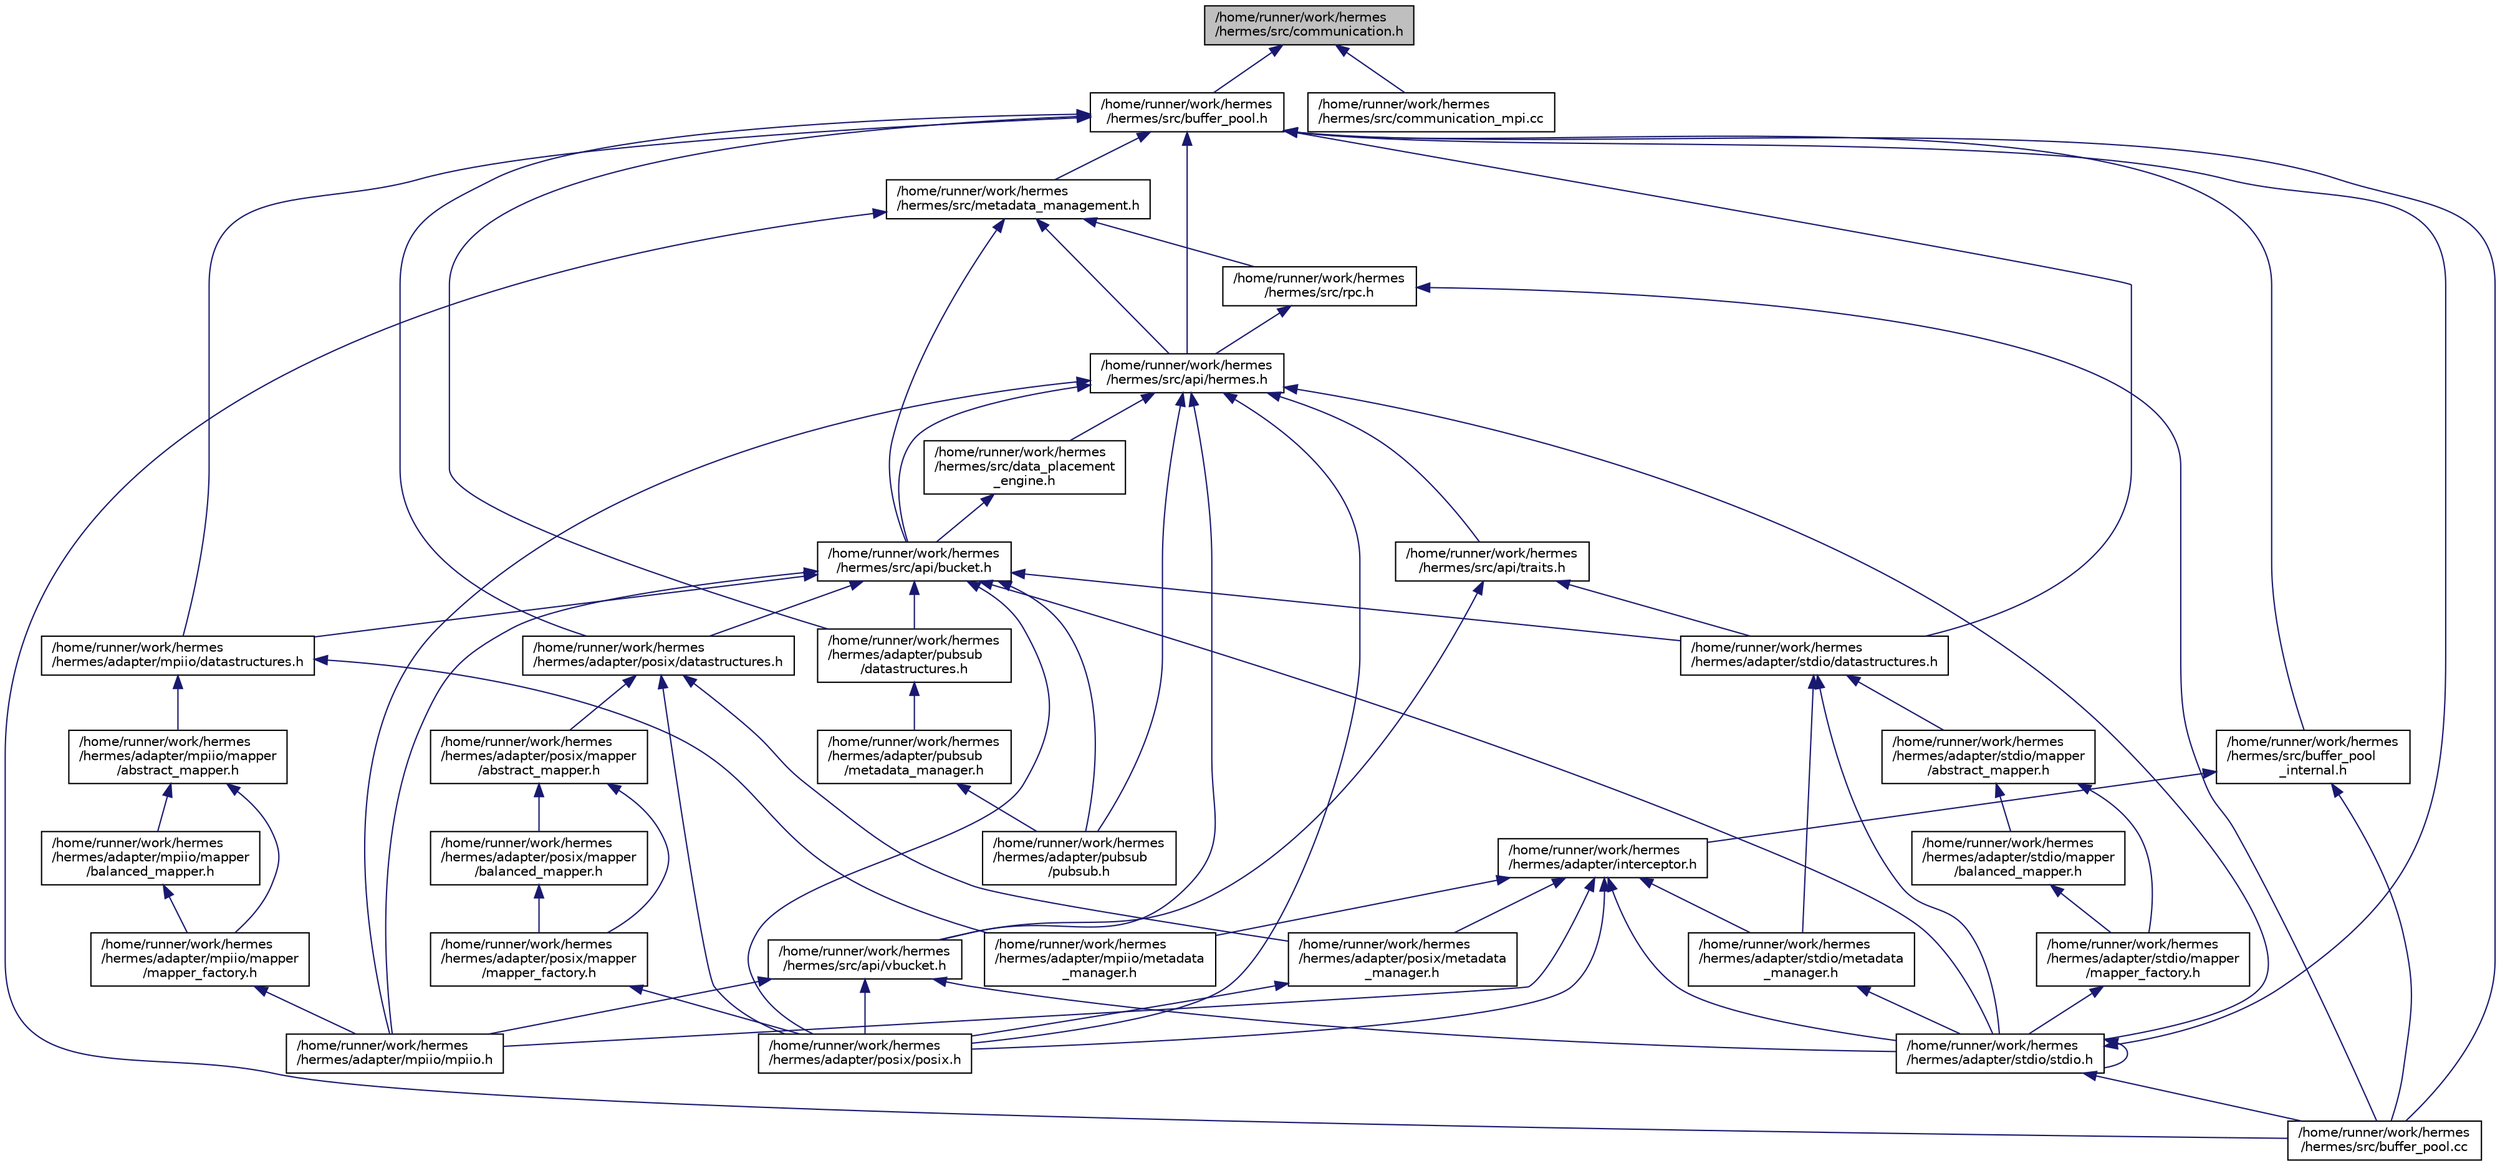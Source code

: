 digraph "/home/runner/work/hermes/hermes/src/communication.h"
{
 // LATEX_PDF_SIZE
  edge [fontname="Helvetica",fontsize="10",labelfontname="Helvetica",labelfontsize="10"];
  node [fontname="Helvetica",fontsize="10",shape=record];
  Node1 [label="/home/runner/work/hermes\l/hermes/src/communication.h",height=0.2,width=0.4,color="black", fillcolor="grey75", style="filled", fontcolor="black",tooltip=" "];
  Node1 -> Node2 [dir="back",color="midnightblue",fontsize="10",style="solid",fontname="Helvetica"];
  Node2 [label="/home/runner/work/hermes\l/hermes/src/buffer_pool.h",height=0.2,width=0.4,color="black", fillcolor="white", style="filled",URL="$buffer__pool_8h.html",tooltip=" "];
  Node2 -> Node3 [dir="back",color="midnightblue",fontsize="10",style="solid",fontname="Helvetica"];
  Node3 [label="/home/runner/work/hermes\l/hermes/adapter/mpiio/datastructures.h",height=0.2,width=0.4,color="black", fillcolor="white", style="filled",URL="$mpiio_2datastructures_8h_source.html",tooltip=" "];
  Node3 -> Node4 [dir="back",color="midnightblue",fontsize="10",style="solid",fontname="Helvetica"];
  Node4 [label="/home/runner/work/hermes\l/hermes/adapter/mpiio/mapper\l/abstract_mapper.h",height=0.2,width=0.4,color="black", fillcolor="white", style="filled",URL="$mpiio_2mapper_2abstract__mapper_8h_source.html",tooltip=" "];
  Node4 -> Node5 [dir="back",color="midnightblue",fontsize="10",style="solid",fontname="Helvetica"];
  Node5 [label="/home/runner/work/hermes\l/hermes/adapter/mpiio/mapper\l/balanced_mapper.h",height=0.2,width=0.4,color="black", fillcolor="white", style="filled",URL="$mpiio_2mapper_2balanced__mapper_8h_source.html",tooltip=" "];
  Node5 -> Node6 [dir="back",color="midnightblue",fontsize="10",style="solid",fontname="Helvetica"];
  Node6 [label="/home/runner/work/hermes\l/hermes/adapter/mpiio/mapper\l/mapper_factory.h",height=0.2,width=0.4,color="black", fillcolor="white", style="filled",URL="$mpiio_2mapper_2mapper__factory_8h_source.html",tooltip=" "];
  Node6 -> Node7 [dir="back",color="midnightblue",fontsize="10",style="solid",fontname="Helvetica"];
  Node7 [label="/home/runner/work/hermes\l/hermes/adapter/mpiio/mpiio.h",height=0.2,width=0.4,color="black", fillcolor="white", style="filled",URL="$mpiio_8h_source.html",tooltip=" "];
  Node4 -> Node6 [dir="back",color="midnightblue",fontsize="10",style="solid",fontname="Helvetica"];
  Node3 -> Node8 [dir="back",color="midnightblue",fontsize="10",style="solid",fontname="Helvetica"];
  Node8 [label="/home/runner/work/hermes\l/hermes/adapter/mpiio/metadata\l_manager.h",height=0.2,width=0.4,color="black", fillcolor="white", style="filled",URL="$mpiio_2metadata__manager_8h_source.html",tooltip=" "];
  Node2 -> Node9 [dir="back",color="midnightblue",fontsize="10",style="solid",fontname="Helvetica"];
  Node9 [label="/home/runner/work/hermes\l/hermes/adapter/posix/datastructures.h",height=0.2,width=0.4,color="black", fillcolor="white", style="filled",URL="$posix_2datastructures_8h_source.html",tooltip=" "];
  Node9 -> Node10 [dir="back",color="midnightblue",fontsize="10",style="solid",fontname="Helvetica"];
  Node10 [label="/home/runner/work/hermes\l/hermes/adapter/posix/mapper\l/abstract_mapper.h",height=0.2,width=0.4,color="black", fillcolor="white", style="filled",URL="$posix_2mapper_2abstract__mapper_8h_source.html",tooltip=" "];
  Node10 -> Node11 [dir="back",color="midnightblue",fontsize="10",style="solid",fontname="Helvetica"];
  Node11 [label="/home/runner/work/hermes\l/hermes/adapter/posix/mapper\l/balanced_mapper.h",height=0.2,width=0.4,color="black", fillcolor="white", style="filled",URL="$posix_2mapper_2balanced__mapper_8h_source.html",tooltip=" "];
  Node11 -> Node12 [dir="back",color="midnightblue",fontsize="10",style="solid",fontname="Helvetica"];
  Node12 [label="/home/runner/work/hermes\l/hermes/adapter/posix/mapper\l/mapper_factory.h",height=0.2,width=0.4,color="black", fillcolor="white", style="filled",URL="$posix_2mapper_2mapper__factory_8h_source.html",tooltip=" "];
  Node12 -> Node13 [dir="back",color="midnightblue",fontsize="10",style="solid",fontname="Helvetica"];
  Node13 [label="/home/runner/work/hermes\l/hermes/adapter/posix/posix.h",height=0.2,width=0.4,color="black", fillcolor="white", style="filled",URL="$posix_8h_source.html",tooltip=" "];
  Node10 -> Node12 [dir="back",color="midnightblue",fontsize="10",style="solid",fontname="Helvetica"];
  Node9 -> Node14 [dir="back",color="midnightblue",fontsize="10",style="solid",fontname="Helvetica"];
  Node14 [label="/home/runner/work/hermes\l/hermes/adapter/posix/metadata\l_manager.h",height=0.2,width=0.4,color="black", fillcolor="white", style="filled",URL="$posix_2metadata__manager_8h_source.html",tooltip=" "];
  Node14 -> Node13 [dir="back",color="midnightblue",fontsize="10",style="solid",fontname="Helvetica"];
  Node9 -> Node13 [dir="back",color="midnightblue",fontsize="10",style="solid",fontname="Helvetica"];
  Node2 -> Node15 [dir="back",color="midnightblue",fontsize="10",style="solid",fontname="Helvetica"];
  Node15 [label="/home/runner/work/hermes\l/hermes/adapter/pubsub\l/datastructures.h",height=0.2,width=0.4,color="black", fillcolor="white", style="filled",URL="$pubsub_2datastructures_8h_source.html",tooltip=" "];
  Node15 -> Node16 [dir="back",color="midnightblue",fontsize="10",style="solid",fontname="Helvetica"];
  Node16 [label="/home/runner/work/hermes\l/hermes/adapter/pubsub\l/metadata_manager.h",height=0.2,width=0.4,color="black", fillcolor="white", style="filled",URL="$pubsub_2metadata__manager_8h_source.html",tooltip=" "];
  Node16 -> Node17 [dir="back",color="midnightblue",fontsize="10",style="solid",fontname="Helvetica"];
  Node17 [label="/home/runner/work/hermes\l/hermes/adapter/pubsub\l/pubsub.h",height=0.2,width=0.4,color="black", fillcolor="white", style="filled",URL="$pubsub_8h_source.html",tooltip=" "];
  Node2 -> Node18 [dir="back",color="midnightblue",fontsize="10",style="solid",fontname="Helvetica"];
  Node18 [label="/home/runner/work/hermes\l/hermes/adapter/stdio/datastructures.h",height=0.2,width=0.4,color="black", fillcolor="white", style="filled",URL="$stdio_2datastructures_8h_source.html",tooltip=" "];
  Node18 -> Node19 [dir="back",color="midnightblue",fontsize="10",style="solid",fontname="Helvetica"];
  Node19 [label="/home/runner/work/hermes\l/hermes/adapter/stdio/mapper\l/abstract_mapper.h",height=0.2,width=0.4,color="black", fillcolor="white", style="filled",URL="$stdio_2mapper_2abstract__mapper_8h_source.html",tooltip=" "];
  Node19 -> Node20 [dir="back",color="midnightblue",fontsize="10",style="solid",fontname="Helvetica"];
  Node20 [label="/home/runner/work/hermes\l/hermes/adapter/stdio/mapper\l/balanced_mapper.h",height=0.2,width=0.4,color="black", fillcolor="white", style="filled",URL="$stdio_2mapper_2balanced__mapper_8h_source.html",tooltip=" "];
  Node20 -> Node21 [dir="back",color="midnightblue",fontsize="10",style="solid",fontname="Helvetica"];
  Node21 [label="/home/runner/work/hermes\l/hermes/adapter/stdio/mapper\l/mapper_factory.h",height=0.2,width=0.4,color="black", fillcolor="white", style="filled",URL="$stdio_2mapper_2mapper__factory_8h_source.html",tooltip=" "];
  Node21 -> Node22 [dir="back",color="midnightblue",fontsize="10",style="solid",fontname="Helvetica"];
  Node22 [label="/home/runner/work/hermes\l/hermes/adapter/stdio/stdio.h",height=0.2,width=0.4,color="black", fillcolor="white", style="filled",URL="$stdio_8h_source.html",tooltip=" "];
  Node22 -> Node22 [dir="back",color="midnightblue",fontsize="10",style="solid",fontname="Helvetica"];
  Node22 -> Node2 [dir="back",color="midnightblue",fontsize="10",style="solid",fontname="Helvetica"];
  Node22 -> Node23 [dir="back",color="midnightblue",fontsize="10",style="solid",fontname="Helvetica"];
  Node23 [label="/home/runner/work/hermes\l/hermes/src/buffer_pool.cc",height=0.2,width=0.4,color="black", fillcolor="white", style="filled",URL="$buffer__pool_8cc.html",tooltip=" "];
  Node19 -> Node21 [dir="back",color="midnightblue",fontsize="10",style="solid",fontname="Helvetica"];
  Node18 -> Node24 [dir="back",color="midnightblue",fontsize="10",style="solid",fontname="Helvetica"];
  Node24 [label="/home/runner/work/hermes\l/hermes/adapter/stdio/metadata\l_manager.h",height=0.2,width=0.4,color="black", fillcolor="white", style="filled",URL="$stdio_2metadata__manager_8h_source.html",tooltip=" "];
  Node24 -> Node22 [dir="back",color="midnightblue",fontsize="10",style="solid",fontname="Helvetica"];
  Node18 -> Node22 [dir="back",color="midnightblue",fontsize="10",style="solid",fontname="Helvetica"];
  Node2 -> Node25 [dir="back",color="midnightblue",fontsize="10",style="solid",fontname="Helvetica"];
  Node25 [label="/home/runner/work/hermes\l/hermes/src/api/hermes.h",height=0.2,width=0.4,color="black", fillcolor="white", style="filled",URL="$hermes_8h_source.html",tooltip=" "];
  Node25 -> Node7 [dir="back",color="midnightblue",fontsize="10",style="solid",fontname="Helvetica"];
  Node25 -> Node13 [dir="back",color="midnightblue",fontsize="10",style="solid",fontname="Helvetica"];
  Node25 -> Node17 [dir="back",color="midnightblue",fontsize="10",style="solid",fontname="Helvetica"];
  Node25 -> Node22 [dir="back",color="midnightblue",fontsize="10",style="solid",fontname="Helvetica"];
  Node25 -> Node26 [dir="back",color="midnightblue",fontsize="10",style="solid",fontname="Helvetica"];
  Node26 [label="/home/runner/work/hermes\l/hermes/src/api/bucket.h",height=0.2,width=0.4,color="black", fillcolor="white", style="filled",URL="$bucket_8h_source.html",tooltip=" "];
  Node26 -> Node3 [dir="back",color="midnightblue",fontsize="10",style="solid",fontname="Helvetica"];
  Node26 -> Node7 [dir="back",color="midnightblue",fontsize="10",style="solid",fontname="Helvetica"];
  Node26 -> Node9 [dir="back",color="midnightblue",fontsize="10",style="solid",fontname="Helvetica"];
  Node26 -> Node13 [dir="back",color="midnightblue",fontsize="10",style="solid",fontname="Helvetica"];
  Node26 -> Node15 [dir="back",color="midnightblue",fontsize="10",style="solid",fontname="Helvetica"];
  Node26 -> Node17 [dir="back",color="midnightblue",fontsize="10",style="solid",fontname="Helvetica"];
  Node26 -> Node18 [dir="back",color="midnightblue",fontsize="10",style="solid",fontname="Helvetica"];
  Node26 -> Node22 [dir="back",color="midnightblue",fontsize="10",style="solid",fontname="Helvetica"];
  Node25 -> Node27 [dir="back",color="midnightblue",fontsize="10",style="solid",fontname="Helvetica"];
  Node27 [label="/home/runner/work/hermes\l/hermes/src/api/traits.h",height=0.2,width=0.4,color="black", fillcolor="white", style="filled",URL="$traits_8h_source.html",tooltip=" "];
  Node27 -> Node18 [dir="back",color="midnightblue",fontsize="10",style="solid",fontname="Helvetica"];
  Node27 -> Node28 [dir="back",color="midnightblue",fontsize="10",style="solid",fontname="Helvetica"];
  Node28 [label="/home/runner/work/hermes\l/hermes/src/api/vbucket.h",height=0.2,width=0.4,color="black", fillcolor="white", style="filled",URL="$vbucket_8h_source.html",tooltip=" "];
  Node28 -> Node7 [dir="back",color="midnightblue",fontsize="10",style="solid",fontname="Helvetica"];
  Node28 -> Node13 [dir="back",color="midnightblue",fontsize="10",style="solid",fontname="Helvetica"];
  Node28 -> Node22 [dir="back",color="midnightblue",fontsize="10",style="solid",fontname="Helvetica"];
  Node25 -> Node28 [dir="back",color="midnightblue",fontsize="10",style="solid",fontname="Helvetica"];
  Node25 -> Node29 [dir="back",color="midnightblue",fontsize="10",style="solid",fontname="Helvetica"];
  Node29 [label="/home/runner/work/hermes\l/hermes/src/data_placement\l_engine.h",height=0.2,width=0.4,color="black", fillcolor="white", style="filled",URL="$data__placement__engine_8h_source.html",tooltip=" "];
  Node29 -> Node26 [dir="back",color="midnightblue",fontsize="10",style="solid",fontname="Helvetica"];
  Node2 -> Node23 [dir="back",color="midnightblue",fontsize="10",style="solid",fontname="Helvetica"];
  Node2 -> Node30 [dir="back",color="midnightblue",fontsize="10",style="solid",fontname="Helvetica"];
  Node30 [label="/home/runner/work/hermes\l/hermes/src/buffer_pool\l_internal.h",height=0.2,width=0.4,color="black", fillcolor="white", style="filled",URL="$buffer__pool__internal_8h.html",tooltip=" "];
  Node30 -> Node31 [dir="back",color="midnightblue",fontsize="10",style="solid",fontname="Helvetica"];
  Node31 [label="/home/runner/work/hermes\l/hermes/adapter/interceptor.h",height=0.2,width=0.4,color="black", fillcolor="white", style="filled",URL="$interceptor_8h_source.html",tooltip=" "];
  Node31 -> Node8 [dir="back",color="midnightblue",fontsize="10",style="solid",fontname="Helvetica"];
  Node31 -> Node7 [dir="back",color="midnightblue",fontsize="10",style="solid",fontname="Helvetica"];
  Node31 -> Node14 [dir="back",color="midnightblue",fontsize="10",style="solid",fontname="Helvetica"];
  Node31 -> Node13 [dir="back",color="midnightblue",fontsize="10",style="solid",fontname="Helvetica"];
  Node31 -> Node24 [dir="back",color="midnightblue",fontsize="10",style="solid",fontname="Helvetica"];
  Node31 -> Node22 [dir="back",color="midnightblue",fontsize="10",style="solid",fontname="Helvetica"];
  Node30 -> Node23 [dir="back",color="midnightblue",fontsize="10",style="solid",fontname="Helvetica"];
  Node2 -> Node32 [dir="back",color="midnightblue",fontsize="10",style="solid",fontname="Helvetica"];
  Node32 [label="/home/runner/work/hermes\l/hermes/src/metadata_management.h",height=0.2,width=0.4,color="black", fillcolor="white", style="filled",URL="$metadata__management_8h_source.html",tooltip=" "];
  Node32 -> Node25 [dir="back",color="midnightblue",fontsize="10",style="solid",fontname="Helvetica"];
  Node32 -> Node26 [dir="back",color="midnightblue",fontsize="10",style="solid",fontname="Helvetica"];
  Node32 -> Node23 [dir="back",color="midnightblue",fontsize="10",style="solid",fontname="Helvetica"];
  Node32 -> Node33 [dir="back",color="midnightblue",fontsize="10",style="solid",fontname="Helvetica"];
  Node33 [label="/home/runner/work/hermes\l/hermes/src/rpc.h",height=0.2,width=0.4,color="black", fillcolor="white", style="filled",URL="$rpc_8h_source.html",tooltip=" "];
  Node33 -> Node25 [dir="back",color="midnightblue",fontsize="10",style="solid",fontname="Helvetica"];
  Node33 -> Node23 [dir="back",color="midnightblue",fontsize="10",style="solid",fontname="Helvetica"];
  Node1 -> Node34 [dir="back",color="midnightblue",fontsize="10",style="solid",fontname="Helvetica"];
  Node34 [label="/home/runner/work/hermes\l/hermes/src/communication_mpi.cc",height=0.2,width=0.4,color="black", fillcolor="white", style="filled",URL="$communication__mpi_8cc.html",tooltip=" "];
}
